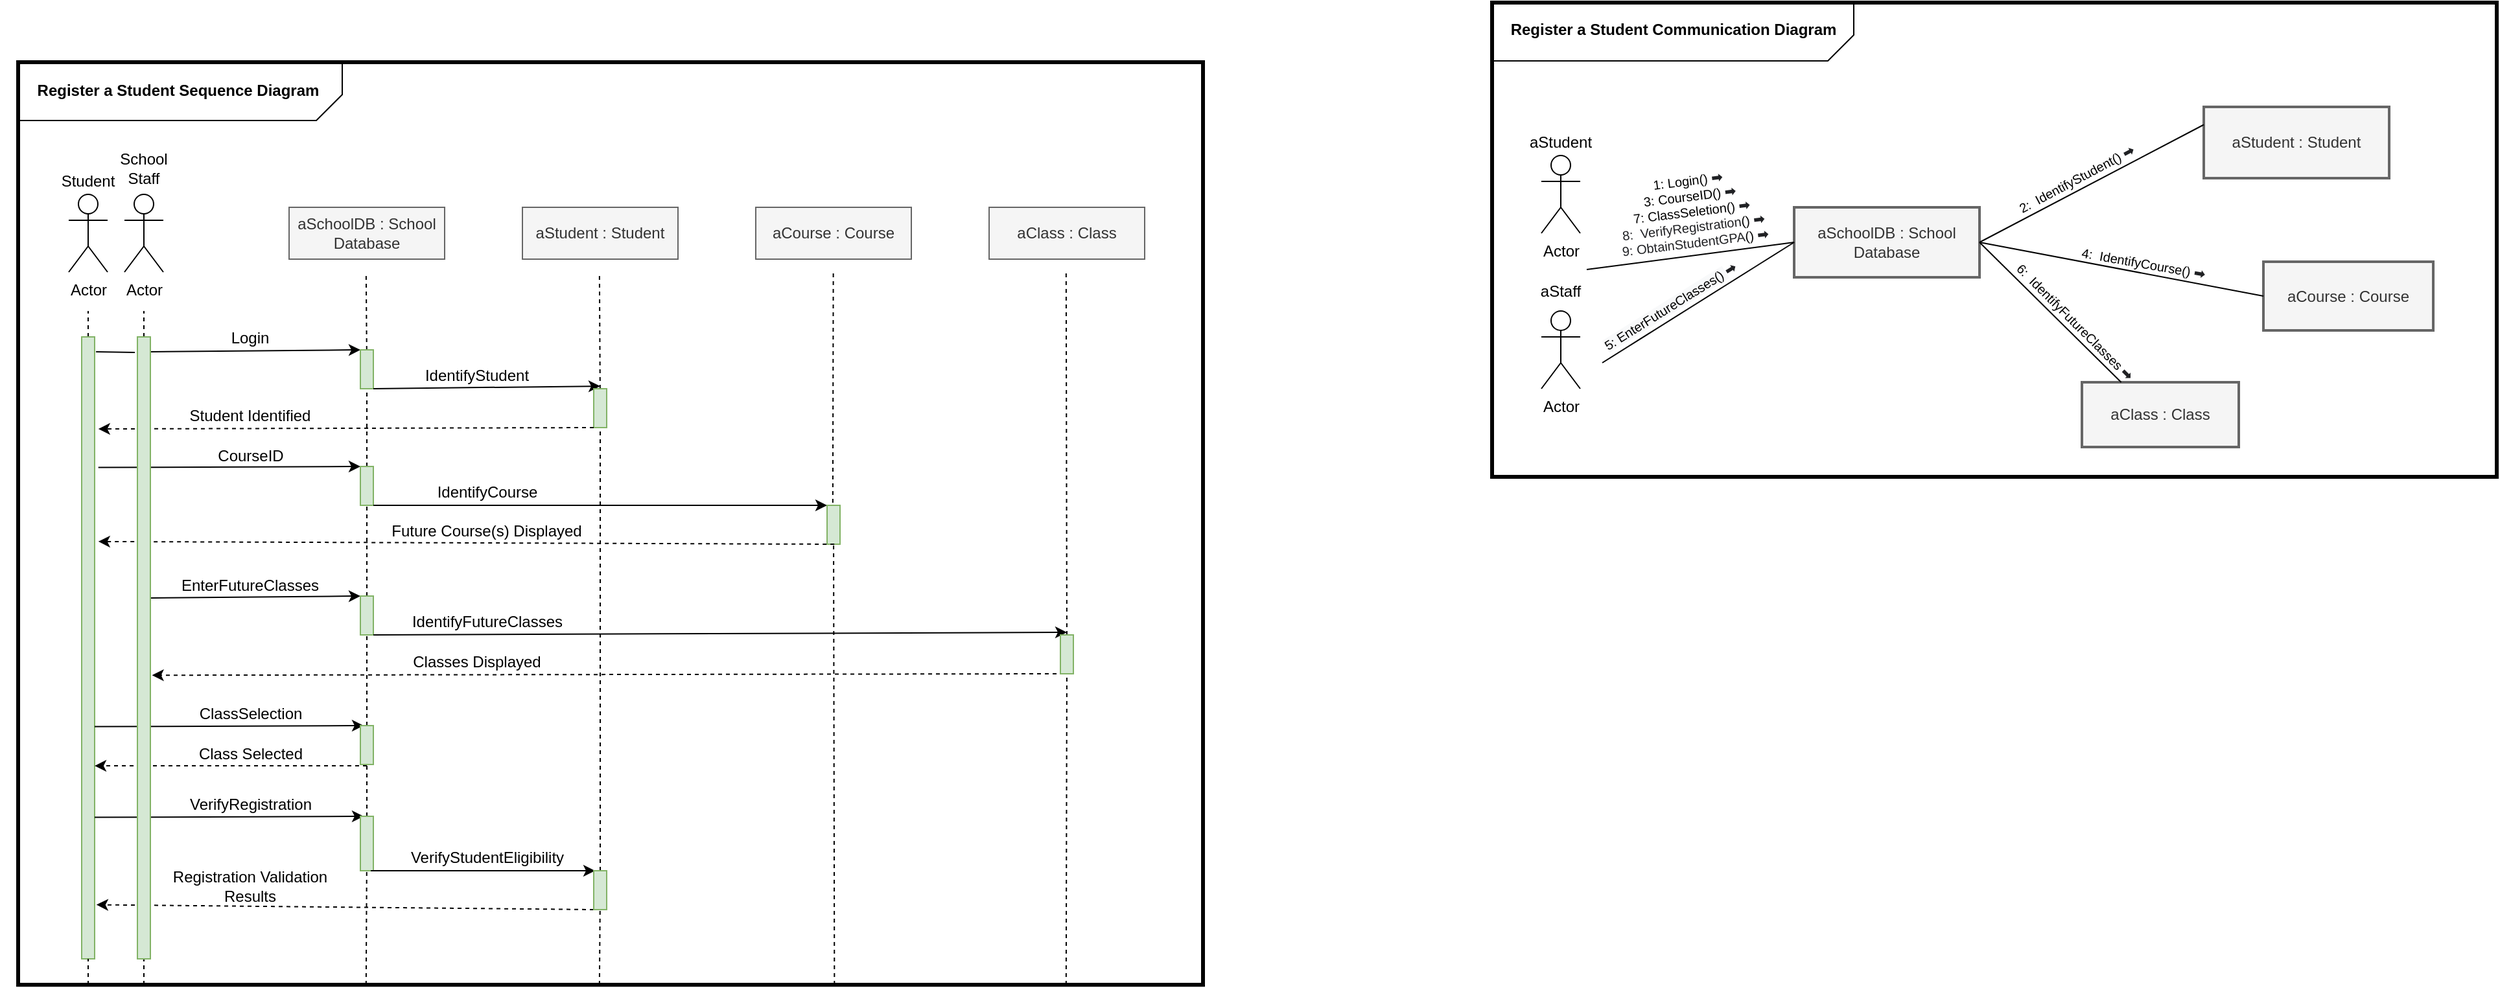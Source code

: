 <mxfile version="13.11.0" type="github">
  <diagram id="oemc7NoDXvjCIODCk4Sk" name="Page-1">
    <mxGraphModel dx="1160" dy="799" grid="0" gridSize="11" guides="1" tooltips="1" connect="1" arrows="1" fold="1" page="1" pageScale="1" pageWidth="3300" pageHeight="2339" math="0" shadow="0">
      <root>
        <mxCell id="0" />
        <mxCell id="1" parent="0" />
        <mxCell id="UOIlZKTl76xjUfxBEUO4-1" value="Actor" style="shape=umlActor;verticalLabelPosition=bottom;verticalAlign=top;html=1;outlineConnect=0;" parent="1" vertex="1">
          <mxGeometry x="293" y="200" width="30" height="60" as="geometry" />
        </mxCell>
        <mxCell id="UOIlZKTl76xjUfxBEUO4-3" value="School Staff" style="text;html=1;strokeColor=none;fillColor=none;align=center;verticalAlign=middle;whiteSpace=wrap;rounded=0;" parent="1" vertex="1">
          <mxGeometry x="288" y="160" width="40" height="40" as="geometry" />
        </mxCell>
        <mxCell id="UOIlZKTl76xjUfxBEUO4-4" value="aSchoolDB : School Database" style="rounded=0;whiteSpace=wrap;html=1;fillColor=#f5f5f5;strokeColor=#666666;fontColor=#333333;" parent="1" vertex="1">
          <mxGeometry x="420" y="210" width="120" height="40" as="geometry" />
        </mxCell>
        <mxCell id="UOIlZKTl76xjUfxBEUO4-5" value="aStudent : Student" style="rounded=0;whiteSpace=wrap;html=1;fillColor=#f5f5f5;strokeColor=#666666;fontColor=#333333;" parent="1" vertex="1">
          <mxGeometry x="600" y="210" width="120" height="40" as="geometry" />
        </mxCell>
        <mxCell id="UOIlZKTl76xjUfxBEUO4-6" value="aClass : Class" style="rounded=0;whiteSpace=wrap;html=1;fillColor=#f5f5f5;strokeColor=#666666;fontColor=#333333;" parent="1" vertex="1">
          <mxGeometry x="960" y="210" width="120" height="40" as="geometry" />
        </mxCell>
        <mxCell id="UOIlZKTl76xjUfxBEUO4-7" value="" style="endArrow=none;dashed=1;html=1;" parent="1" edge="1">
          <mxGeometry width="50" height="50" relative="1" as="geometry">
            <mxPoint x="308" y="310" as="sourcePoint" />
            <mxPoint x="308" y="290" as="targetPoint" />
          </mxGeometry>
        </mxCell>
        <mxCell id="UOIlZKTl76xjUfxBEUO4-9" value="" style="endArrow=none;dashed=1;html=1;" parent="1" edge="1">
          <mxGeometry width="50" height="50" relative="1" as="geometry">
            <mxPoint x="308" y="810" as="sourcePoint" />
            <mxPoint x="308" y="790" as="targetPoint" />
          </mxGeometry>
        </mxCell>
        <mxCell id="UOIlZKTl76xjUfxBEUO4-12" value="" style="endArrow=none;dashed=1;html=1;" parent="1" source="UOIlZKTl76xjUfxBEUO4-33" edge="1">
          <mxGeometry width="50" height="50" relative="1" as="geometry">
            <mxPoint x="479.41" y="810" as="sourcePoint" />
            <mxPoint x="479.41" y="260" as="targetPoint" />
          </mxGeometry>
        </mxCell>
        <mxCell id="UOIlZKTl76xjUfxBEUO4-13" value="" style="endArrow=none;dashed=1;html=1;" parent="1" source="UOIlZKTl76xjUfxBEUO4-42" edge="1">
          <mxGeometry width="50" height="50" relative="1" as="geometry">
            <mxPoint x="659.41" y="810" as="sourcePoint" />
            <mxPoint x="659.41" y="260" as="targetPoint" />
          </mxGeometry>
        </mxCell>
        <mxCell id="UOIlZKTl76xjUfxBEUO4-15" value="" style="endArrow=none;dashed=1;html=1;" parent="1" edge="1">
          <mxGeometry width="50" height="50" relative="1" as="geometry">
            <mxPoint x="839.41" y="450" as="sourcePoint" />
            <mxPoint x="839.82" y="260" as="targetPoint" />
          </mxGeometry>
        </mxCell>
        <mxCell id="UOIlZKTl76xjUfxBEUO4-20" value="aCourse : Course" style="rounded=0;whiteSpace=wrap;html=1;fillColor=#f5f5f5;strokeColor=#666666;fontColor=#333333;" parent="1" vertex="1">
          <mxGeometry x="780" y="210" width="120" height="40" as="geometry" />
        </mxCell>
        <mxCell id="UOIlZKTl76xjUfxBEUO4-21" value="" style="endArrow=none;dashed=1;html=1;" parent="1" source="UOIlZKTl76xjUfxBEUO4-69" edge="1">
          <mxGeometry width="50" height="50" relative="1" as="geometry">
            <mxPoint x="1019.41" y="810" as="sourcePoint" />
            <mxPoint x="1019.41" y="260" as="targetPoint" />
          </mxGeometry>
        </mxCell>
        <mxCell id="UOIlZKTl76xjUfxBEUO4-23" value="Actor" style="shape=umlActor;verticalLabelPosition=bottom;verticalAlign=top;html=1;outlineConnect=0;" parent="1" vertex="1">
          <mxGeometry x="250" y="200" width="30" height="60" as="geometry" />
        </mxCell>
        <mxCell id="UOIlZKTl76xjUfxBEUO4-24" value="" style="endArrow=none;dashed=1;html=1;" parent="1" source="UOIlZKTl76xjUfxBEUO4-25" edge="1">
          <mxGeometry width="50" height="50" relative="1" as="geometry">
            <mxPoint x="265" y="810" as="sourcePoint" />
            <mxPoint x="265" y="290" as="targetPoint" />
          </mxGeometry>
        </mxCell>
        <mxCell id="UOIlZKTl76xjUfxBEUO4-25" value="" style="rounded=0;whiteSpace=wrap;html=1;fillColor=#d5e8d4;strokeColor=#82b366;" parent="1" vertex="1">
          <mxGeometry x="260" y="310" width="10" height="480" as="geometry" />
        </mxCell>
        <mxCell id="UOIlZKTl76xjUfxBEUO4-26" value="" style="endArrow=none;dashed=1;html=1;" parent="1" target="UOIlZKTl76xjUfxBEUO4-25" edge="1">
          <mxGeometry width="50" height="50" relative="1" as="geometry">
            <mxPoint x="265" y="810" as="sourcePoint" />
            <mxPoint x="265" y="290" as="targetPoint" />
          </mxGeometry>
        </mxCell>
        <mxCell id="UOIlZKTl76xjUfxBEUO4-29" value="Student" style="text;html=1;strokeColor=none;fillColor=none;align=center;verticalAlign=middle;whiteSpace=wrap;rounded=0;" parent="1" vertex="1">
          <mxGeometry x="240" y="180" width="50" height="20" as="geometry" />
        </mxCell>
        <mxCell id="UOIlZKTl76xjUfxBEUO4-32" value="" style="endArrow=classic;html=1;exitX=1.024;exitY=0.024;exitDx=0;exitDy=0;exitPerimeter=0;entryX=0;entryY=0;entryDx=0;entryDy=0;" parent="1" target="UOIlZKTl76xjUfxBEUO4-33" edge="1">
          <mxGeometry width="50" height="50" relative="1" as="geometry">
            <mxPoint x="313.24" y="321.52" as="sourcePoint" />
            <mxPoint x="470" y="320" as="targetPoint" />
          </mxGeometry>
        </mxCell>
        <mxCell id="UOIlZKTl76xjUfxBEUO4-33" value="" style="rounded=0;whiteSpace=wrap;html=1;fillColor=#d5e8d4;strokeColor=#82b366;" parent="1" vertex="1">
          <mxGeometry x="475" y="320" width="10" height="30" as="geometry" />
        </mxCell>
        <mxCell id="UOIlZKTl76xjUfxBEUO4-36" value="" style="endArrow=none;dashed=1;html=1;" parent="1" source="UOIlZKTl76xjUfxBEUO4-52" target="UOIlZKTl76xjUfxBEUO4-33" edge="1">
          <mxGeometry width="50" height="50" relative="1" as="geometry">
            <mxPoint x="479.41" y="810" as="sourcePoint" />
            <mxPoint x="479.41" y="260" as="targetPoint" />
          </mxGeometry>
        </mxCell>
        <mxCell id="UOIlZKTl76xjUfxBEUO4-37" value="Login" style="text;html=1;strokeColor=none;fillColor=none;align=center;verticalAlign=middle;whiteSpace=wrap;rounded=0;" parent="1" vertex="1">
          <mxGeometry x="370" y="301" width="40" height="20" as="geometry" />
        </mxCell>
        <mxCell id="UOIlZKTl76xjUfxBEUO4-39" value="IdentifyStudent" style="text;html=1;strokeColor=none;fillColor=none;align=center;verticalAlign=middle;whiteSpace=wrap;rounded=0;" parent="1" vertex="1">
          <mxGeometry x="500" y="330" width="130" height="20" as="geometry" />
        </mxCell>
        <mxCell id="UOIlZKTl76xjUfxBEUO4-41" value="" style="endArrow=classic;html=1;exitX=1.024;exitY=0.024;exitDx=0;exitDy=0;exitPerimeter=0;" parent="1" edge="1">
          <mxGeometry width="50" height="50" relative="1" as="geometry">
            <mxPoint x="485" y="350" as="sourcePoint" />
            <mxPoint x="660" y="348" as="targetPoint" />
          </mxGeometry>
        </mxCell>
        <mxCell id="UOIlZKTl76xjUfxBEUO4-42" value="" style="rounded=0;whiteSpace=wrap;html=1;fillColor=#d5e8d4;strokeColor=#82b366;" parent="1" vertex="1">
          <mxGeometry x="655" y="350" width="10" height="30" as="geometry" />
        </mxCell>
        <mxCell id="UOIlZKTl76xjUfxBEUO4-43" value="" style="endArrow=none;dashed=1;html=1;" parent="1" target="UOIlZKTl76xjUfxBEUO4-42" edge="1" source="_jz2f3TDi-DaQfy5JoOm-35">
          <mxGeometry width="50" height="50" relative="1" as="geometry">
            <mxPoint x="659.41" y="810" as="sourcePoint" />
            <mxPoint x="659.41" y="260" as="targetPoint" />
          </mxGeometry>
        </mxCell>
        <mxCell id="UOIlZKTl76xjUfxBEUO4-44" value="" style="endArrow=classic;html=1;dashed=1;entryX=1.286;entryY=0.148;entryDx=0;entryDy=0;entryPerimeter=0;" parent="1" target="UOIlZKTl76xjUfxBEUO4-25" edge="1">
          <mxGeometry width="50" height="50" relative="1" as="geometry">
            <mxPoint x="655" y="380" as="sourcePoint" />
            <mxPoint x="314.41" y="380.08" as="targetPoint" />
          </mxGeometry>
        </mxCell>
        <mxCell id="UOIlZKTl76xjUfxBEUO4-45" value="Student Identified" style="text;html=1;strokeColor=none;fillColor=none;align=center;verticalAlign=middle;whiteSpace=wrap;rounded=0;" parent="1" vertex="1">
          <mxGeometry x="325" y="361" width="130" height="20" as="geometry" />
        </mxCell>
        <mxCell id="UOIlZKTl76xjUfxBEUO4-47" value="" style="endArrow=none;html=1;exitX=1.206;exitY=0.024;exitDx=0;exitDy=0;exitPerimeter=0;" parent="1" edge="1">
          <mxGeometry width="50" height="50" relative="1" as="geometry">
            <mxPoint x="271.06" y="321.52" as="sourcePoint" />
            <mxPoint x="301" y="322" as="targetPoint" />
          </mxGeometry>
        </mxCell>
        <mxCell id="UOIlZKTl76xjUfxBEUO4-48" value="" style="endArrow=classic;html=1;exitX=1.286;exitY=0.21;exitDx=0;exitDy=0;exitPerimeter=0;entryX=0;entryY=0;entryDx=0;entryDy=0;" parent="1" source="UOIlZKTl76xjUfxBEUO4-25" target="UOIlZKTl76xjUfxBEUO4-52" edge="1">
          <mxGeometry width="50" height="50" relative="1" as="geometry">
            <mxPoint x="313" y="411.52" as="sourcePoint" />
            <mxPoint x="470" y="410" as="targetPoint" />
          </mxGeometry>
        </mxCell>
        <mxCell id="UOIlZKTl76xjUfxBEUO4-50" value="" style="endArrow=none;dashed=1;html=1;" parent="1" source="UOIlZKTl76xjUfxBEUO4-55" edge="1">
          <mxGeometry width="50" height="50" relative="1" as="geometry">
            <mxPoint x="840.68" y="810" as="sourcePoint" />
            <mxPoint x="839.325" y="440" as="targetPoint" />
          </mxGeometry>
        </mxCell>
        <mxCell id="UOIlZKTl76xjUfxBEUO4-51" value="CourseID" style="text;html=1;strokeColor=none;fillColor=none;align=center;verticalAlign=middle;whiteSpace=wrap;rounded=0;" parent="1" vertex="1">
          <mxGeometry x="352.5" y="391" width="75" height="21" as="geometry" />
        </mxCell>
        <mxCell id="UOIlZKTl76xjUfxBEUO4-52" value="" style="rounded=0;whiteSpace=wrap;html=1;fillColor=#d5e8d4;strokeColor=#82b366;" parent="1" vertex="1">
          <mxGeometry x="475" y="410" width="10" height="30" as="geometry" />
        </mxCell>
        <mxCell id="UOIlZKTl76xjUfxBEUO4-53" value="" style="endArrow=none;dashed=1;html=1;" parent="1" source="UOIlZKTl76xjUfxBEUO4-62" target="UOIlZKTl76xjUfxBEUO4-52" edge="1">
          <mxGeometry width="50" height="50" relative="1" as="geometry">
            <mxPoint x="479.41" y="810" as="sourcePoint" />
            <mxPoint x="479.981" y="350" as="targetPoint" />
          </mxGeometry>
        </mxCell>
        <mxCell id="UOIlZKTl76xjUfxBEUO4-54" value="" style="endArrow=classic;html=1;exitX=1.024;exitY=0.024;exitDx=0;exitDy=0;exitPerimeter=0;entryX=0;entryY=0;entryDx=0;entryDy=0;" parent="1" target="UOIlZKTl76xjUfxBEUO4-55" edge="1">
          <mxGeometry width="50" height="50" relative="1" as="geometry">
            <mxPoint x="485" y="440" as="sourcePoint" />
            <mxPoint x="660" y="438" as="targetPoint" />
          </mxGeometry>
        </mxCell>
        <mxCell id="UOIlZKTl76xjUfxBEUO4-55" value="" style="rounded=0;whiteSpace=wrap;html=1;fillColor=#d5e8d4;strokeColor=#82b366;" parent="1" vertex="1">
          <mxGeometry x="835" y="440" width="10" height="30" as="geometry" />
        </mxCell>
        <mxCell id="UOIlZKTl76xjUfxBEUO4-57" value="" style="endArrow=none;dashed=1;html=1;" parent="1" target="UOIlZKTl76xjUfxBEUO4-55" edge="1">
          <mxGeometry width="50" height="50" relative="1" as="geometry">
            <mxPoint x="840.68" y="810" as="sourcePoint" />
            <mxPoint x="839.325" y="440" as="targetPoint" />
          </mxGeometry>
        </mxCell>
        <mxCell id="UOIlZKTl76xjUfxBEUO4-58" value="" style="endArrow=classic;html=1;dashed=1;entryX=1.286;entryY=0.329;entryDx=0;entryDy=0;entryPerimeter=0;" parent="1" target="UOIlZKTl76xjUfxBEUO4-25" edge="1">
          <mxGeometry width="50" height="50" relative="1" as="geometry">
            <mxPoint x="840.59" y="470" as="sourcePoint" />
            <mxPoint x="500.0" y="470.08" as="targetPoint" />
          </mxGeometry>
        </mxCell>
        <mxCell id="UOIlZKTl76xjUfxBEUO4-59" value="Future Course(s) Displayed" style="text;html=1;strokeColor=none;fillColor=none;align=center;verticalAlign=middle;whiteSpace=wrap;rounded=0;" parent="1" vertex="1">
          <mxGeometry x="490" y="450" width="165" height="20" as="geometry" />
        </mxCell>
        <mxCell id="UOIlZKTl76xjUfxBEUO4-61" value="" style="endArrow=classic;html=1;exitX=1.024;exitY=0.024;exitDx=0;exitDy=0;exitPerimeter=0;entryX=0;entryY=0;entryDx=0;entryDy=0;" parent="1" edge="1">
          <mxGeometry width="50" height="50" relative="1" as="geometry">
            <mxPoint x="313.24" y="511.52" as="sourcePoint" />
            <mxPoint x="475" y="510" as="targetPoint" />
          </mxGeometry>
        </mxCell>
        <mxCell id="UOIlZKTl76xjUfxBEUO4-62" value="" style="rounded=0;whiteSpace=wrap;html=1;fillColor=#d5e8d4;strokeColor=#82b366;" parent="1" vertex="1">
          <mxGeometry x="475" y="510" width="10" height="30" as="geometry" />
        </mxCell>
        <mxCell id="UOIlZKTl76xjUfxBEUO4-63" value="" style="endArrow=none;dashed=1;html=1;" parent="1" source="UOIlZKTl76xjUfxBEUO4-74" target="UOIlZKTl76xjUfxBEUO4-62" edge="1">
          <mxGeometry width="50" height="50" relative="1" as="geometry">
            <mxPoint x="479.41" y="810" as="sourcePoint" />
            <mxPoint x="479.977" y="440" as="targetPoint" />
          </mxGeometry>
        </mxCell>
        <mxCell id="UOIlZKTl76xjUfxBEUO4-65" value="EnterFutureClasses" style="text;html=1;strokeColor=none;fillColor=none;align=center;verticalAlign=middle;whiteSpace=wrap;rounded=0;" parent="1" vertex="1">
          <mxGeometry x="325" y="492" width="130" height="20" as="geometry" />
        </mxCell>
        <mxCell id="UOIlZKTl76xjUfxBEUO4-66" value="" style="endArrow=classic;html=1;dashed=1;entryX=1.129;entryY=0.544;entryDx=0;entryDy=0;entryPerimeter=0;" parent="1" edge="1">
          <mxGeometry width="50" height="50" relative="1" as="geometry">
            <mxPoint x="1012" y="570" as="sourcePoint" />
            <mxPoint x="314.29" y="571.12" as="targetPoint" />
          </mxGeometry>
        </mxCell>
        <mxCell id="UOIlZKTl76xjUfxBEUO4-67" value="Classes Displayed" style="text;html=1;strokeColor=none;fillColor=none;align=center;verticalAlign=middle;whiteSpace=wrap;rounded=0;" parent="1" vertex="1">
          <mxGeometry x="500" y="550" width="130" height="21" as="geometry" />
        </mxCell>
        <mxCell id="UOIlZKTl76xjUfxBEUO4-68" value="" style="endArrow=classic;html=1;exitX=1.024;exitY=0.024;exitDx=0;exitDy=0;exitPerimeter=0;" parent="1" edge="1">
          <mxGeometry width="50" height="50" relative="1" as="geometry">
            <mxPoint x="485" y="540" as="sourcePoint" />
            <mxPoint x="1020" y="538" as="targetPoint" />
          </mxGeometry>
        </mxCell>
        <mxCell id="UOIlZKTl76xjUfxBEUO4-69" value="" style="rounded=0;whiteSpace=wrap;html=1;fillColor=#d5e8d4;strokeColor=#82b366;" parent="1" vertex="1">
          <mxGeometry x="1015" y="540" width="10" height="30" as="geometry" />
        </mxCell>
        <mxCell id="UOIlZKTl76xjUfxBEUO4-70" value="" style="endArrow=none;dashed=1;html=1;" parent="1" target="UOIlZKTl76xjUfxBEUO4-69" edge="1">
          <mxGeometry width="50" height="50" relative="1" as="geometry">
            <mxPoint x="1019.41" y="810" as="sourcePoint" />
            <mxPoint x="1019.41" y="260" as="targetPoint" />
          </mxGeometry>
        </mxCell>
        <mxCell id="UOIlZKTl76xjUfxBEUO4-73" value="" style="endArrow=classic;html=1;exitX=1.286;exitY=0.21;exitDx=0;exitDy=0;exitPerimeter=0;entryX=0.25;entryY=0;entryDx=0;entryDy=0;" parent="1" target="UOIlZKTl76xjUfxBEUO4-74" edge="1">
          <mxGeometry width="50" height="50" relative="1" as="geometry">
            <mxPoint x="270.0" y="610.8" as="sourcePoint" />
            <mxPoint x="472.14" y="610" as="targetPoint" />
          </mxGeometry>
        </mxCell>
        <mxCell id="UOIlZKTl76xjUfxBEUO4-74" value="" style="rounded=0;whiteSpace=wrap;html=1;fillColor=#d5e8d4;strokeColor=#82b366;" parent="1" vertex="1">
          <mxGeometry x="475" y="610" width="10" height="30" as="geometry" />
        </mxCell>
        <mxCell id="UOIlZKTl76xjUfxBEUO4-75" value="" style="endArrow=none;dashed=1;html=1;" parent="1" source="UOIlZKTl76xjUfxBEUO4-85" target="UOIlZKTl76xjUfxBEUO4-74" edge="1">
          <mxGeometry width="50" height="50" relative="1" as="geometry">
            <mxPoint x="479.41" y="810" as="sourcePoint" />
            <mxPoint x="479.969" y="540" as="targetPoint" />
          </mxGeometry>
        </mxCell>
        <mxCell id="UOIlZKTl76xjUfxBEUO4-77" value="ClassSelection" style="text;html=1;strokeColor=none;fillColor=none;align=center;verticalAlign=middle;whiteSpace=wrap;rounded=0;" parent="1" vertex="1">
          <mxGeometry x="352.5" y="591" width="75" height="20" as="geometry" />
        </mxCell>
        <mxCell id="UOIlZKTl76xjUfxBEUO4-78" value="" style="endArrow=classic;html=1;dashed=1;entryX=1.286;entryY=0.148;entryDx=0;entryDy=0;entryPerimeter=0;" parent="1" edge="1">
          <mxGeometry width="50" height="50" relative="1" as="geometry">
            <mxPoint x="480" y="641" as="sourcePoint" />
            <mxPoint x="270.0" y="641.04" as="targetPoint" />
          </mxGeometry>
        </mxCell>
        <mxCell id="UOIlZKTl76xjUfxBEUO4-79" value="Class Selected" style="text;html=1;strokeColor=none;fillColor=none;align=center;verticalAlign=middle;whiteSpace=wrap;rounded=0;" parent="1" vertex="1">
          <mxGeometry x="347.5" y="622" width="85" height="20" as="geometry" />
        </mxCell>
        <mxCell id="UOIlZKTl76xjUfxBEUO4-80" value="IdentifyCourse" style="text;html=1;strokeColor=none;fillColor=none;align=center;verticalAlign=middle;whiteSpace=wrap;rounded=0;" parent="1" vertex="1">
          <mxGeometry x="507.5" y="420" width="130" height="20" as="geometry" />
        </mxCell>
        <mxCell id="UOIlZKTl76xjUfxBEUO4-81" value="IdentifyFutureClasses" style="text;html=1;strokeColor=none;fillColor=none;align=center;verticalAlign=middle;whiteSpace=wrap;rounded=0;" parent="1" vertex="1">
          <mxGeometry x="507.5" y="520" width="130" height="20" as="geometry" />
        </mxCell>
        <mxCell id="UOIlZKTl76xjUfxBEUO4-84" value="" style="endArrow=classic;html=1;exitX=1.286;exitY=0.21;exitDx=0;exitDy=0;exitPerimeter=0;entryX=0.25;entryY=0;entryDx=0;entryDy=0;" parent="1" edge="1">
          <mxGeometry width="50" height="50" relative="1" as="geometry">
            <mxPoint x="270" y="680.8" as="sourcePoint" />
            <mxPoint x="477.5" y="680" as="targetPoint" />
          </mxGeometry>
        </mxCell>
        <mxCell id="UOIlZKTl76xjUfxBEUO4-85" value="" style="rounded=0;whiteSpace=wrap;html=1;fillColor=#d5e8d4;strokeColor=#82b366;" parent="1" vertex="1">
          <mxGeometry x="475" y="680" width="10" height="42" as="geometry" />
        </mxCell>
        <mxCell id="UOIlZKTl76xjUfxBEUO4-86" value="" style="endArrow=none;dashed=1;html=1;" parent="1" target="UOIlZKTl76xjUfxBEUO4-85" edge="1">
          <mxGeometry width="50" height="50" relative="1" as="geometry">
            <mxPoint x="479.41" y="810" as="sourcePoint" />
            <mxPoint x="479.952" y="640" as="targetPoint" />
          </mxGeometry>
        </mxCell>
        <mxCell id="UOIlZKTl76xjUfxBEUO4-87" value="VerifyRegistration" style="text;html=1;strokeColor=none;fillColor=none;align=center;verticalAlign=middle;whiteSpace=wrap;rounded=0;" parent="1" vertex="1">
          <mxGeometry x="352.5" y="661" width="75" height="20" as="geometry" />
        </mxCell>
        <mxCell id="UOIlZKTl76xjUfxBEUO4-90" value="" style="endArrow=classic;html=1;dashed=1;entryX=1.143;entryY=0.913;entryDx=0;entryDy=0;entryPerimeter=0;exitX=0;exitY=1;exitDx=0;exitDy=0;" parent="1" edge="1" target="UOIlZKTl76xjUfxBEUO4-25" source="_jz2f3TDi-DaQfy5JoOm-35">
          <mxGeometry width="50" height="50" relative="1" as="geometry">
            <mxPoint x="646" y="751" as="sourcePoint" />
            <mxPoint x="270" y="723.04" as="targetPoint" />
          </mxGeometry>
        </mxCell>
        <mxCell id="UOIlZKTl76xjUfxBEUO4-91" value="Registration Validation Results" style="text;html=1;strokeColor=none;fillColor=none;align=center;verticalAlign=middle;whiteSpace=wrap;rounded=0;" parent="1" vertex="1">
          <mxGeometry x="311.25" y="724" width="157.5" height="20" as="geometry" />
        </mxCell>
        <mxCell id="UOIlZKTl76xjUfxBEUO4-92" value="Register a Student Sequence Diagram" style="text;html=1;strokeColor=none;fillColor=none;align=center;verticalAlign=middle;whiteSpace=wrap;rounded=0;fontStyle=1" parent="1" vertex="1">
          <mxGeometry x="197" y="110" width="275" height="20" as="geometry" />
        </mxCell>
        <mxCell id="UOIlZKTl76xjUfxBEUO4-93" value="" style="rounded=0;whiteSpace=wrap;html=1;fillColor=none;strokeWidth=3;" parent="1" vertex="1">
          <mxGeometry x="211" y="98" width="914" height="712" as="geometry" />
        </mxCell>
        <mxCell id="UOIlZKTl76xjUfxBEUO4-94" value="" style="rounded=0;whiteSpace=wrap;html=1;fillColor=#d5e8d4;strokeColor=#82b366;" parent="1" vertex="1">
          <mxGeometry x="303" y="310" width="10" height="480" as="geometry" />
        </mxCell>
        <mxCell id="UOIlZKTl76xjUfxBEUO4-95" value="" style="verticalLabelPosition=bottom;verticalAlign=top;html=1;shape=card;whiteSpace=wrap;size=20;arcSize=12;strokeWidth=1;fillColor=none;direction=west;" parent="1" vertex="1">
          <mxGeometry x="211" y="97" width="250" height="46" as="geometry" />
        </mxCell>
        <mxCell id="_jz2f3TDi-DaQfy5JoOm-1" value="Register a Student Communication Diagram" style="text;html=1;strokeColor=none;fillColor=none;align=center;verticalAlign=middle;whiteSpace=wrap;rounded=0;fontStyle=1" vertex="1" parent="1">
          <mxGeometry x="1356" y="63" width="264" height="20" as="geometry" />
        </mxCell>
        <mxCell id="_jz2f3TDi-DaQfy5JoOm-2" value="Actor" style="shape=umlActor;verticalLabelPosition=bottom;verticalAlign=top;html=1;outlineConnect=0;" vertex="1" parent="1">
          <mxGeometry x="1386" y="170" width="30" height="60" as="geometry" />
        </mxCell>
        <mxCell id="_jz2f3TDi-DaQfy5JoOm-4" value="Actor" style="shape=umlActor;verticalLabelPosition=bottom;verticalAlign=top;html=1;outlineConnect=0;" vertex="1" parent="1">
          <mxGeometry x="1386" y="290" width="30" height="60" as="geometry" />
        </mxCell>
        <mxCell id="_jz2f3TDi-DaQfy5JoOm-5" value="aStudent" style="text;html=1;strokeColor=none;fillColor=none;align=center;verticalAlign=middle;whiteSpace=wrap;rounded=0;" vertex="1" parent="1">
          <mxGeometry x="1381" y="150" width="40" height="20" as="geometry" />
        </mxCell>
        <mxCell id="_jz2f3TDi-DaQfy5JoOm-6" value="aStaff" style="text;html=1;strokeColor=none;fillColor=none;align=center;verticalAlign=middle;whiteSpace=wrap;rounded=0;" vertex="1" parent="1">
          <mxGeometry x="1381" y="265" width="40" height="20" as="geometry" />
        </mxCell>
        <mxCell id="_jz2f3TDi-DaQfy5JoOm-7" value="aSchoolDB : School Database" style="rounded=0;whiteSpace=wrap;html=1;strokeWidth=2;fillColor=#f5f5f5;strokeColor=#666666;fontColor=#333333;" vertex="1" parent="1">
          <mxGeometry x="1581" y="210" width="143" height="54" as="geometry" />
        </mxCell>
        <mxCell id="_jz2f3TDi-DaQfy5JoOm-8" value="aStudent : Student" style="rounded=0;whiteSpace=wrap;html=1;strokeWidth=2;fillColor=#f5f5f5;strokeColor=#666666;fontColor=#333333;" vertex="1" parent="1">
          <mxGeometry x="1897" y="132.5" width="143" height="55" as="geometry" />
        </mxCell>
        <mxCell id="_jz2f3TDi-DaQfy5JoOm-9" value="aCourse : Course" style="rounded=0;whiteSpace=wrap;html=1;strokeWidth=2;fillColor=#f5f5f5;strokeColor=#666666;fontColor=#333333;" vertex="1" parent="1">
          <mxGeometry x="1943" y="252" width="131" height="53" as="geometry" />
        </mxCell>
        <mxCell id="_jz2f3TDi-DaQfy5JoOm-10" value="aClass : Class" style="rounded=0;whiteSpace=wrap;html=1;strokeWidth=2;fillColor=#f5f5f5;strokeColor=#666666;fontColor=#333333;" vertex="1" parent="1">
          <mxGeometry x="1803" y="345" width="121" height="50" as="geometry" />
        </mxCell>
        <mxCell id="_jz2f3TDi-DaQfy5JoOm-12" value="" style="verticalLabelPosition=bottom;verticalAlign=top;html=1;shape=card;whiteSpace=wrap;size=20;arcSize=12;strokeWidth=1;fillColor=none;direction=west;" vertex="1" parent="1">
          <mxGeometry x="1348" y="51" width="279" height="46" as="geometry" />
        </mxCell>
        <mxCell id="_jz2f3TDi-DaQfy5JoOm-17" value="" style="endArrow=none;html=1;entryX=0;entryY=0.25;entryDx=0;entryDy=0;exitX=1;exitY=0.5;exitDx=0;exitDy=0;" edge="1" parent="1" source="_jz2f3TDi-DaQfy5JoOm-7" target="_jz2f3TDi-DaQfy5JoOm-8">
          <mxGeometry width="50" height="50" relative="1" as="geometry">
            <mxPoint x="1760" y="110" as="sourcePoint" />
            <mxPoint x="1722" y="242" as="targetPoint" />
          </mxGeometry>
        </mxCell>
        <mxCell id="_jz2f3TDi-DaQfy5JoOm-18" value="2: &amp;nbsp;IdentifyStudent()&amp;nbsp;&lt;b style=&quot;font-size: 10px ; color: rgb(32 , 33 , 36) ; font-family: &amp;#34;arial&amp;#34; , sans-serif ; text-align: left&quot;&gt;➡&lt;/b&gt;" style="text;html=1;strokeColor=none;fillColor=none;align=center;verticalAlign=middle;whiteSpace=wrap;rounded=0;rotation=332;fontSize=10;" vertex="1" parent="1">
          <mxGeometry x="1738" y="178.5" width="121" height="18" as="geometry" />
        </mxCell>
        <mxCell id="_jz2f3TDi-DaQfy5JoOm-21" value="" style="endArrow=none;html=1;entryX=0;entryY=0.5;entryDx=0;entryDy=0;" edge="1" parent="1" target="_jz2f3TDi-DaQfy5JoOm-7">
          <mxGeometry width="50" height="50" relative="1" as="geometry">
            <mxPoint x="1421" y="258" as="sourcePoint" />
            <mxPoint x="1554" y="210" as="targetPoint" />
          </mxGeometry>
        </mxCell>
        <mxCell id="_jz2f3TDi-DaQfy5JoOm-23" value="1: Login()&amp;nbsp;&lt;b style=&quot;font-size: 10px ; color: rgb(32 , 33 , 36) ; font-family: &amp;#34;arial&amp;#34; , sans-serif ; text-align: left&quot;&gt;➡&lt;br&gt;&lt;/b&gt;3: CourseID()&amp;nbsp;&lt;b style=&quot;color: rgb(32 , 33 , 36) ; font-family: &amp;#34;arial&amp;#34; , sans-serif ; text-align: left&quot;&gt;➡&lt;/b&gt;&lt;b style=&quot;color: rgb(32 , 33 , 36) ; font-family: &amp;#34;arial&amp;#34; , sans-serif ; text-align: left&quot;&gt;&lt;br&gt;&lt;/b&gt;7: ClassSeletion()&amp;nbsp;&lt;span style=&quot;color: rgb(32 , 33 , 36) ; font-family: &amp;#34;arial&amp;#34; , sans-serif ; text-align: left&quot;&gt;&lt;b&gt;➡&lt;/b&gt;&lt;br&gt;8:&lt;/span&gt;&lt;b style=&quot;color: rgb(32 , 33 , 36) ; font-family: &amp;#34;arial&amp;#34; , sans-serif ; text-align: left&quot;&gt; &lt;/b&gt;&lt;span style=&quot;color: rgb(32 , 33 , 36) ; font-family: &amp;#34;arial&amp;#34; , sans-serif ; text-align: left&quot;&gt;&amp;nbsp;&lt;/span&gt;&lt;font color=&quot;#202124&quot; face=&quot;arial, sans-serif&quot;&gt;&lt;span&gt;VerifyRegistration&lt;/span&gt;&lt;/font&gt;()&amp;nbsp;&lt;b style=&quot;text-align: left&quot;&gt;&lt;font color=&quot;#202124&quot; face=&quot;arial, sans-serif&quot;&gt;➡&lt;/font&gt;&lt;br&gt;&lt;div style=&quot;text-align: left&quot;&gt;&lt;span style=&quot;font-weight: normal ; text-align: center&quot;&gt;&lt;font color=&quot;#202124&quot; face=&quot;arial, sans-serif&quot;&gt;9: ObtainStudentGPA&lt;/font&gt;&lt;/span&gt;&lt;span style=&quot;color: rgb(0 , 0 , 0) ; font-family: &amp;#34;helvetica&amp;#34; ; font-weight: normal ; text-align: center&quot;&gt;()&amp;nbsp;&lt;/span&gt;&lt;b style=&quot;color: rgb(32 , 33 , 36) ; font-family: &amp;#34;arial&amp;#34; , sans-serif&quot;&gt;➡&lt;/b&gt;&lt;/div&gt;&lt;/b&gt;&lt;span style=&quot;color: rgba(0 , 0 , 0 , 0) ; font-family: monospace ; font-size: 0px&quot;&gt;%3CmxGraphModel%3E%3Croot%3E%3CmxCell%20id%3D%220%22%2F%3E%3CmxCell%20id%3D%221%22%20parent%3D%220%22%2F%3E%3CmxCell%20id%3D%222%22%20value%3D%222%3A%20%26amp%3Bnbsp%3BIdentifyStudent%26amp%3Bnbsp%3B%26lt%3Bb%20style%3D%26quot%3Bfont-size%3A%2010px%3B%20color%3A%20rgb(32%2C%2033%2C%2036)%3B%20font-family%3A%20arial%2C%20sans-serif%3B%20text-align%3A%20left%3B%26quot%3B%26gt%3B%E2%9E%A1%26lt%3B%2Fb%26gt%3B%22%20style%3D%22text%3Bhtml%3D1%3BstrokeColor%3Dnone%3BfillColor%3Dnone%3Balign%3Dcenter%3BverticalAlign%3Dmiddle%3BwhiteSpace%3Dwrap%3Brounded%3D0%3Brotation%3D12%3BfontSize%3D10%3B%22%20vertex%3D%221%22%20parent%3D%221%22%3E%3CmxGeometry%20x%3D%221749%22%20y%3D%22143%22%20width%3D%22121%22%20height%3D%2220%22%20as%3D%22geometry%22%2F%3E%3C%2FmxCell%3E%3C%2Froot%3E%3C%2FmxGraphModel%3E&lt;/span&gt;&lt;b style=&quot;font-size: 10px ; color: rgb(32 , 33 , 36) ; font-family: &amp;#34;arial&amp;#34; , sans-serif ; text-align: left&quot;&gt;&lt;br&gt;&lt;/b&gt;" style="text;html=1;strokeColor=none;fillColor=none;align=center;verticalAlign=middle;whiteSpace=wrap;rounded=0;rotation=353;fontSize=10;" vertex="1" parent="1">
          <mxGeometry x="1442.09" y="193.04" width="121" height="52.81" as="geometry" />
        </mxCell>
        <mxCell id="_jz2f3TDi-DaQfy5JoOm-26" value="" style="endArrow=none;html=1;fontSize=10;entryX=1;entryY=0.5;entryDx=0;entryDy=0;exitX=0.25;exitY=0;exitDx=0;exitDy=0;" edge="1" parent="1" source="_jz2f3TDi-DaQfy5JoOm-10" target="_jz2f3TDi-DaQfy5JoOm-7">
          <mxGeometry width="50" height="50" relative="1" as="geometry">
            <mxPoint x="1672" y="292" as="sourcePoint" />
            <mxPoint x="1722" y="242" as="targetPoint" />
          </mxGeometry>
        </mxCell>
        <mxCell id="_jz2f3TDi-DaQfy5JoOm-27" value="6: &amp;nbsp;IdentifyFutureClasses&amp;nbsp;&lt;b style=&quot;font-size: 10px ; color: rgb(32 , 33 , 36) ; font-family: &amp;#34;arial&amp;#34; , sans-serif ; text-align: left&quot;&gt;➡&lt;/b&gt;" style="text;html=1;strokeColor=none;fillColor=none;align=center;verticalAlign=middle;whiteSpace=wrap;rounded=0;rotation=45;fontSize=10;" vertex="1" parent="1">
          <mxGeometry x="1728.5" y="288" width="138" height="20" as="geometry" />
        </mxCell>
        <mxCell id="_jz2f3TDi-DaQfy5JoOm-25" value="4: &amp;nbsp;IdentifyCourse()&amp;nbsp;&lt;b style=&quot;font-size: 10px ; color: rgb(32 , 33 , 36) ; font-family: &amp;#34;arial&amp;#34; , sans-serif ; text-align: left&quot;&gt;➡&lt;/b&gt;" style="text;html=1;strokeColor=none;fillColor=none;align=center;verticalAlign=middle;whiteSpace=wrap;rounded=0;rotation=10;fontSize=10;" vertex="1" parent="1">
          <mxGeometry x="1790" y="243" width="121" height="20" as="geometry" />
        </mxCell>
        <mxCell id="_jz2f3TDi-DaQfy5JoOm-29" value="" style="endArrow=none;html=1;fontSize=10;exitX=1;exitY=0.5;exitDx=0;exitDy=0;entryX=0;entryY=0.5;entryDx=0;entryDy=0;" edge="1" parent="1" source="_jz2f3TDi-DaQfy5JoOm-7" target="_jz2f3TDi-DaQfy5JoOm-9">
          <mxGeometry width="50" height="50" relative="1" as="geometry">
            <mxPoint x="1727.0" y="171" as="sourcePoint" />
            <mxPoint x="1952.5" y="225" as="targetPoint" />
          </mxGeometry>
        </mxCell>
        <mxCell id="_jz2f3TDi-DaQfy5JoOm-30" value="" style="endArrow=none;html=1;fontSize=10;entryX=0;entryY=0.5;entryDx=0;entryDy=0;" edge="1" parent="1" target="_jz2f3TDi-DaQfy5JoOm-7">
          <mxGeometry width="50" height="50" relative="1" as="geometry">
            <mxPoint x="1433" y="330" as="sourcePoint" />
            <mxPoint x="1551" y="245" as="targetPoint" />
          </mxGeometry>
        </mxCell>
        <mxCell id="_jz2f3TDi-DaQfy5JoOm-31" value="&lt;span style=&quot;color: rgb(0, 0, 0); font-family: helvetica; font-size: 10px; font-style: normal; font-weight: normal; letter-spacing: normal; text-align: center; text-indent: 0px; text-transform: none; word-spacing: 0px; background-color: rgb(248, 249, 250); text-decoration: none; display: inline; float: none;&quot;&gt;5: EnterFutureClasses()&amp;nbsp;&lt;/span&gt;&lt;b style=&quot;font-size: 10px; font-style: normal; letter-spacing: normal; text-indent: 0px; text-transform: none; word-spacing: 0px; text-decoration: none; color: rgb(32, 33, 36); font-family: arial, sans-serif; text-align: left;&quot;&gt;➡&lt;/b&gt;" style="text;whiteSpace=wrap;html=1;fontSize=10;rotation=328;" vertex="1" parent="1">
          <mxGeometry x="1424" y="273" width="127.26" height="23.09" as="geometry" />
        </mxCell>
        <mxCell id="_jz2f3TDi-DaQfy5JoOm-33" value="" style="rounded=0;whiteSpace=wrap;html=1;strokeWidth=3;fontSize=10;fillColor=none;" vertex="1" parent="1">
          <mxGeometry x="1348" y="52" width="775" height="366" as="geometry" />
        </mxCell>
        <mxCell id="_jz2f3TDi-DaQfy5JoOm-34" value="" style="endArrow=classic;html=1;fontSize=10;exitX=0.5;exitY=1;exitDx=0;exitDy=0;" edge="1" parent="1">
          <mxGeometry width="50" height="50" relative="1" as="geometry">
            <mxPoint x="483" y="722.0" as="sourcePoint" />
            <mxPoint x="656" y="722" as="targetPoint" />
          </mxGeometry>
        </mxCell>
        <mxCell id="_jz2f3TDi-DaQfy5JoOm-35" value="" style="rounded=0;whiteSpace=wrap;html=1;fillColor=#d5e8d4;strokeColor=#82b366;" vertex="1" parent="1">
          <mxGeometry x="655" y="722" width="10" height="30" as="geometry" />
        </mxCell>
        <mxCell id="_jz2f3TDi-DaQfy5JoOm-36" value="" style="endArrow=none;dashed=1;html=1;" edge="1" parent="1" target="_jz2f3TDi-DaQfy5JoOm-35">
          <mxGeometry width="50" height="50" relative="1" as="geometry">
            <mxPoint x="659.41" y="810" as="sourcePoint" />
            <mxPoint x="659.98" y="380" as="targetPoint" />
          </mxGeometry>
        </mxCell>
        <mxCell id="_jz2f3TDi-DaQfy5JoOm-37" value="VerifyStudentEligibility" style="text;html=1;strokeColor=none;fillColor=none;align=center;verticalAlign=middle;whiteSpace=wrap;rounded=0;" vertex="1" parent="1">
          <mxGeometry x="507.5" y="702" width="130" height="20" as="geometry" />
        </mxCell>
      </root>
    </mxGraphModel>
  </diagram>
</mxfile>
